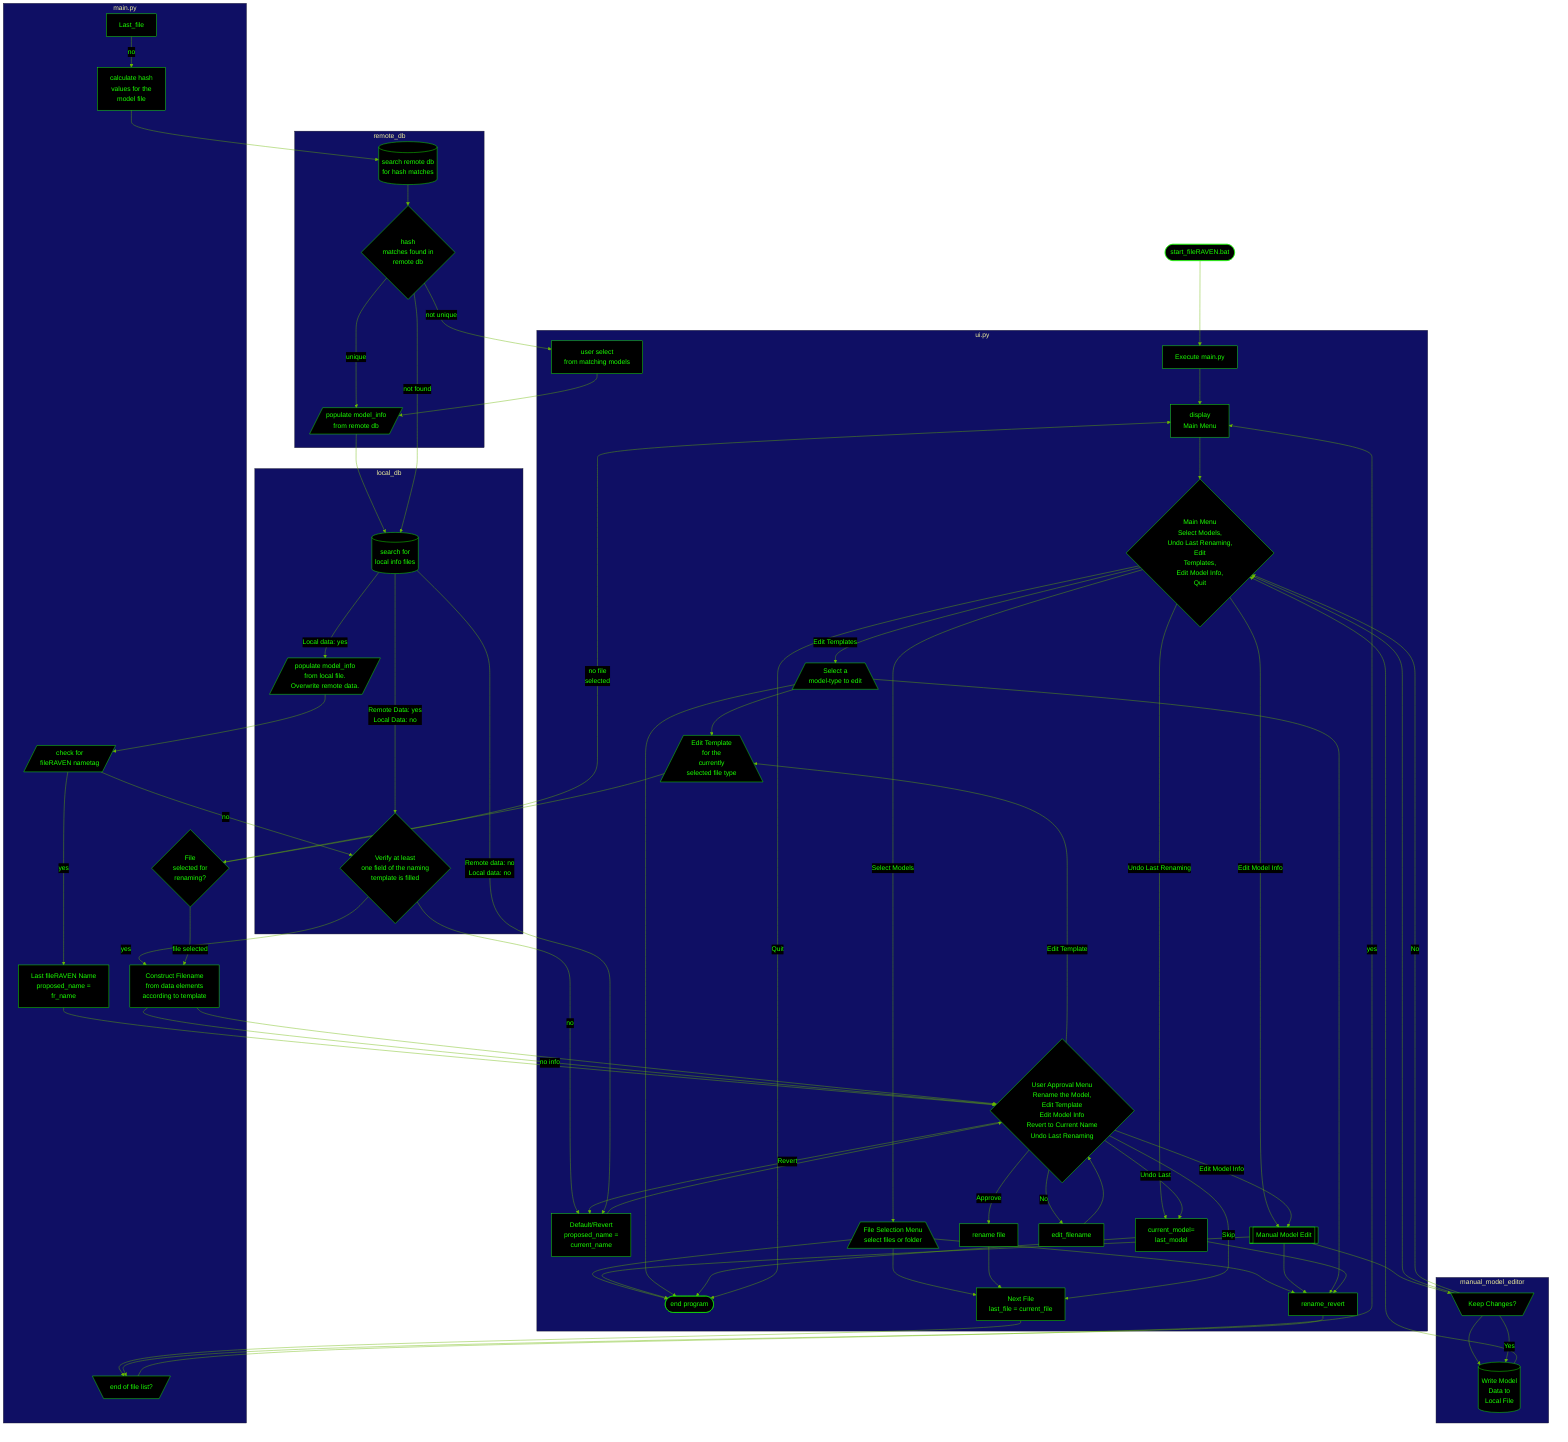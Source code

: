graph TD
%%{
    init: {
        'theme': 'base',
        'themeVariables': {
            'background': '#FFFFFF',
            'primaryColor': '#000000',
            'primaryBorderColor': '#1AFF00',
            'primaryTextColor': '#1AFF00',
            'secondaryColor': '#000000',
            'secondaryBorderColor': '#007C00',
            'secondaryTextColor': '#6AB800',
            'lineColor': '#6AB800',
            'tertiaryColor': '#0F0F64'
        }
  }
}%%
%%  Terminal symbol: ([Stadium symbol]) - Program start and end points.
%%  Process symbol: [box] - Statements or operations.
%%  Function symbol: [[predefined process]] - Function or a subroutine.
%%  External function: (external function) - External function or third-party
%%      software (e.g., web-app).
%%  Conditional symbol: {diamond} - Decision or conditional branch.
%%  Input symbol: [/Right Parallelogram/] - User input.
%%  Output symbol: [\Left Parallelogram\] - Output to monitor.
%%  Storage symbol: [(cylinder)] - Read/write to/from a database or file.
%%  Data symbol: {{hexagon}} - Data assignment statements.
%%  Initialize: >asymmetric] - Initialize variables.
%%  Document: [\Inverted Trapezoid/] - Report/document generation.
%%  Process symbol: [\Regular Trapezoid/] - Statements or operations not
%%      specifically covered by other symbols.

kickoff([start_fileRAVEN.bat]) --> main
quit([end program])


method_no_info[Default/Revert<br>proposed_name =<br>current_name]
read_local_info[/populate model_info<br>from local file.<br>Overwrite remote data. /]
search_local[(search for<br>local info files)]


check_for_data{Verify at least<br>one field of the naming<br>template is filled}
select_model_type[/Select a<br>model-type to edit \]
select_files --> cycle_file_list
cycle_file_list --> last_file


get_hash --> search_remote
read_remote_to_model_info --> search_local

check_fr_name -->|yes|method_last
method_last --> approve_filename
check_fr_name -->|no|check_for_data
check_for_data -->|yes|method_construct
check_for_data -->|no|method_no_info

rename_revert --> last_file

rename_file[rename file] --> cycle_file_list

edit_template_routing -->|file selected|method_construct
edit_template_routing -->|no file <br>selected|display_home


write_local_data --> main_menu



subgraph ui.py
main --> display_home --> main_menu
display_home[display<br>Main Menu]
main_menu{Main Menu<br>Select Models,<br>Undo Last Renaming,<br>Edit
Templates,<br>Edit Model Info,<br>Quit}
select_files[/File Selection Menu<br>select files or folder\] & manual_model_edit & select_model_type & reindex_last --> rename_revert & quit
main_menu -->|Select Models|select_files
main_menu -->|Undo Last Renaming|reindex_last
main_menu -->|Edit Templates|select_model_type
main_menu -->|Edit Model Info|manual_model_edit
main_menu -->|Quit|quit
select_model_type --> edit_template
approve_filename{User Approval Menu<br>Rename the Model,<br>Edit Template<br>Edit Model Info<br>Revert to Current Name<br>Undo Last Renaming}
rename_file[rename file] & edit_template[/Edit Template<br>for the
currently<br>selected file type\] & manual_model_edit & method_no_info & reindex_last & edit_filename & cycle_file_list
approve_filename -->|Approve|rename_file
approve_filename -->|Edit Template|edit_template
approve_filename -->|Edit Model Info|manual_model_edit
approve_filename -->|Revert|method_no_info
approve_filename -->|Undo Last|reindex_last[current_model=<br>last_model]
approve_filename -->|No|edit_filename
approve_filename -->|Skip|cycle_file_list
select_model[user select<br>from matching models]
edit_filename --> approve_filename
end

subgraph main.py
main[Execute main.py]
cycle_file_list[Next File<br>last_file = current_file]
last_file[\end of file list?/]
last_file -->|yes|display_home
Last_file -->|no|get_hash
get_hash[calculate hash<br>values for the<br>model file]
check_fr_name[/check for<br>fileRAVEN nametag/]
edit_template --> edit_template_routing{File<br>selected for<br>renaming?}
method_construct[Construct Filename<br>from data elements<br>according to template]
method_last[Last fileRAVEN Name<br>proposed_name =<br>fr_name]
method_construct -->|no info|approve_filename
method_construct --> approve_filename
method_no_info --> approve_filename

end

subgraph manual_model_editor
manual_model_edit[[Manual Model Edit]]
manual_model_edit --> manual_model_edit_keep[\Keep Changes?/]
manual_model_edit_keep --> main_menu & write_local_data
manual_model_edit_keep -->|No|main_menu
manual_model_edit_keep -->|Yes|write_local_data
write_local_data[(Write Model<br>Data to<br>Local File)]
end

subgraph remote_db
search_remote[(search remote db<br>for hash matches)] --> unique_hash
unique_hash{hash<br>matches found in<br>remote db}

unique_hash -->|unique|read_remote_to_model_info
unique_hash -->|not unique|select_model
read_remote_to_model_info[/populate model_info<br>from remote db/]
select_model --> read_remote_to_model_info
end

subgraph local_db
unique_hash -->|not found|search_local
read_local_info & check_for_data & method_no_info
search_local -->|Local data: yes|read_local_info
search_local -->|Remote Data: yes<br>Local Data: no|check_for_data
search_local -->|Remote data: no<br>Local data: no|method_no_info
read_local_info --> check_fr_name
end